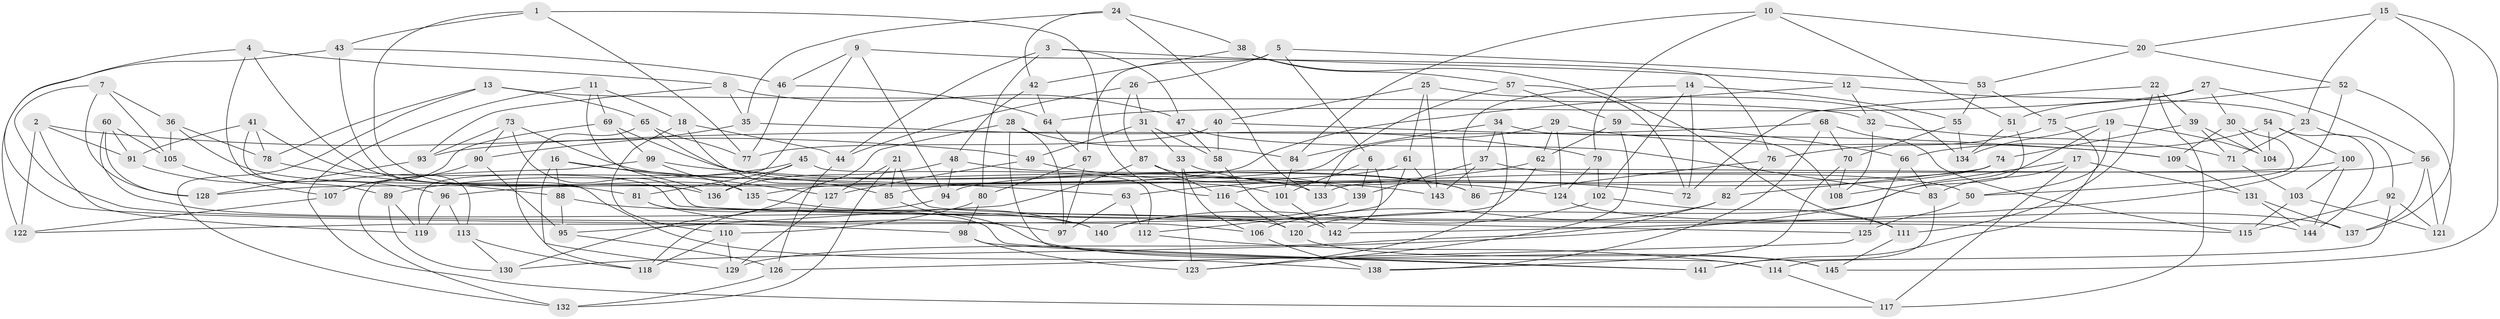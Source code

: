 // Generated by graph-tools (version 1.1) at 2025/11/02/27/25 16:11:42]
// undirected, 145 vertices, 290 edges
graph export_dot {
graph [start="1"]
  node [color=gray90,style=filled];
  1;
  2;
  3;
  4;
  5;
  6;
  7;
  8;
  9;
  10;
  11;
  12;
  13;
  14;
  15;
  16;
  17;
  18;
  19;
  20;
  21;
  22;
  23;
  24;
  25;
  26;
  27;
  28;
  29;
  30;
  31;
  32;
  33;
  34;
  35;
  36;
  37;
  38;
  39;
  40;
  41;
  42;
  43;
  44;
  45;
  46;
  47;
  48;
  49;
  50;
  51;
  52;
  53;
  54;
  55;
  56;
  57;
  58;
  59;
  60;
  61;
  62;
  63;
  64;
  65;
  66;
  67;
  68;
  69;
  70;
  71;
  72;
  73;
  74;
  75;
  76;
  77;
  78;
  79;
  80;
  81;
  82;
  83;
  84;
  85;
  86;
  87;
  88;
  89;
  90;
  91;
  92;
  93;
  94;
  95;
  96;
  97;
  98;
  99;
  100;
  101;
  102;
  103;
  104;
  105;
  106;
  107;
  108;
  109;
  110;
  111;
  112;
  113;
  114;
  115;
  116;
  117;
  118;
  119;
  120;
  121;
  122;
  123;
  124;
  125;
  126;
  127;
  128;
  129;
  130;
  131;
  132;
  133;
  134;
  135;
  136;
  137;
  138;
  139;
  140;
  141;
  142;
  143;
  144;
  145;
  1 -- 116;
  1 -- 77;
  1 -- 43;
  1 -- 135;
  2 -- 122;
  2 -- 91;
  2 -- 119;
  2 -- 49;
  3 -- 12;
  3 -- 80;
  3 -- 44;
  3 -- 47;
  4 -- 136;
  4 -- 89;
  4 -- 8;
  4 -- 98;
  5 -- 67;
  5 -- 53;
  5 -- 26;
  5 -- 6;
  6 -- 142;
  6 -- 101;
  6 -- 139;
  7 -- 128;
  7 -- 106;
  7 -- 105;
  7 -- 36;
  8 -- 35;
  8 -- 47;
  8 -- 93;
  9 -- 46;
  9 -- 94;
  9 -- 76;
  9 -- 119;
  10 -- 20;
  10 -- 51;
  10 -- 84;
  10 -- 79;
  11 -- 136;
  11 -- 69;
  11 -- 117;
  11 -- 18;
  12 -- 32;
  12 -- 135;
  12 -- 23;
  13 -- 32;
  13 -- 65;
  13 -- 78;
  13 -- 132;
  14 -- 72;
  14 -- 102;
  14 -- 86;
  14 -- 55;
  15 -- 145;
  15 -- 137;
  15 -- 20;
  15 -- 23;
  16 -- 118;
  16 -- 63;
  16 -- 88;
  16 -- 127;
  17 -- 83;
  17 -- 131;
  17 -- 108;
  17 -- 117;
  18 -- 110;
  18 -- 85;
  18 -- 44;
  19 -- 104;
  19 -- 120;
  19 -- 50;
  19 -- 134;
  20 -- 53;
  20 -- 52;
  21 -- 127;
  21 -- 144;
  21 -- 85;
  21 -- 132;
  22 -- 39;
  22 -- 72;
  22 -- 117;
  22 -- 111;
  23 -- 92;
  23 -- 71;
  24 -- 35;
  24 -- 133;
  24 -- 42;
  24 -- 38;
  25 -- 143;
  25 -- 134;
  25 -- 40;
  25 -- 61;
  26 -- 87;
  26 -- 44;
  26 -- 31;
  27 -- 56;
  27 -- 30;
  27 -- 51;
  27 -- 64;
  28 -- 130;
  28 -- 97;
  28 -- 114;
  28 -- 84;
  29 -- 109;
  29 -- 124;
  29 -- 96;
  29 -- 62;
  30 -- 104;
  30 -- 109;
  30 -- 50;
  31 -- 58;
  31 -- 49;
  31 -- 33;
  32 -- 108;
  32 -- 71;
  33 -- 124;
  33 -- 123;
  33 -- 106;
  34 -- 37;
  34 -- 108;
  34 -- 123;
  34 -- 84;
  35 -- 79;
  35 -- 90;
  36 -- 105;
  36 -- 81;
  36 -- 78;
  37 -- 139;
  37 -- 143;
  37 -- 50;
  38 -- 111;
  38 -- 57;
  38 -- 42;
  39 -- 74;
  39 -- 104;
  39 -- 71;
  40 -- 77;
  40 -- 58;
  40 -- 109;
  41 -- 91;
  41 -- 113;
  41 -- 78;
  41 -- 125;
  42 -- 48;
  42 -- 64;
  43 -- 138;
  43 -- 46;
  43 -- 122;
  44 -- 126;
  45 -- 136;
  45 -- 112;
  45 -- 81;
  45 -- 89;
  46 -- 77;
  46 -- 64;
  47 -- 58;
  47 -- 83;
  48 -- 136;
  48 -- 86;
  48 -- 94;
  49 -- 72;
  49 -- 127;
  50 -- 125;
  51 -- 130;
  51 -- 134;
  52 -- 75;
  52 -- 121;
  52 -- 142;
  53 -- 55;
  53 -- 75;
  54 -- 100;
  54 -- 144;
  54 -- 66;
  54 -- 104;
  55 -- 70;
  55 -- 134;
  56 -- 121;
  56 -- 94;
  56 -- 137;
  57 -- 72;
  57 -- 133;
  57 -- 59;
  58 -- 142;
  59 -- 66;
  59 -- 62;
  59 -- 123;
  60 -- 128;
  60 -- 105;
  60 -- 120;
  60 -- 91;
  61 -- 143;
  61 -- 112;
  61 -- 128;
  62 -- 122;
  62 -- 63;
  63 -- 112;
  63 -- 97;
  64 -- 67;
  65 -- 101;
  65 -- 129;
  65 -- 77;
  66 -- 83;
  66 -- 125;
  67 -- 97;
  67 -- 80;
  68 -- 115;
  68 -- 70;
  68 -- 138;
  68 -- 93;
  69 -- 107;
  69 -- 86;
  69 -- 99;
  70 -- 108;
  70 -- 138;
  71 -- 103;
  73 -- 93;
  73 -- 115;
  73 -- 90;
  73 -- 133;
  74 -- 116;
  74 -- 82;
  74 -- 85;
  75 -- 76;
  75 -- 141;
  76 -- 86;
  76 -- 82;
  78 -- 88;
  79 -- 102;
  79 -- 124;
  80 -- 98;
  80 -- 110;
  81 -- 141;
  81 -- 97;
  82 -- 129;
  82 -- 106;
  83 -- 141;
  84 -- 101;
  85 -- 145;
  87 -- 139;
  87 -- 95;
  87 -- 116;
  88 -- 95;
  88 -- 140;
  89 -- 130;
  89 -- 119;
  90 -- 107;
  90 -- 95;
  91 -- 96;
  92 -- 114;
  92 -- 121;
  92 -- 115;
  93 -- 128;
  94 -- 118;
  95 -- 126;
  96 -- 113;
  96 -- 119;
  98 -- 141;
  98 -- 123;
  99 -- 132;
  99 -- 135;
  99 -- 143;
  100 -- 103;
  100 -- 144;
  100 -- 133;
  101 -- 142;
  102 -- 111;
  102 -- 140;
  103 -- 121;
  103 -- 115;
  105 -- 107;
  106 -- 138;
  107 -- 122;
  109 -- 131;
  110 -- 118;
  110 -- 129;
  111 -- 145;
  112 -- 114;
  113 -- 118;
  113 -- 130;
  114 -- 117;
  116 -- 120;
  120 -- 145;
  124 -- 137;
  125 -- 126;
  126 -- 132;
  127 -- 129;
  131 -- 144;
  131 -- 137;
  135 -- 140;
  139 -- 140;
}
